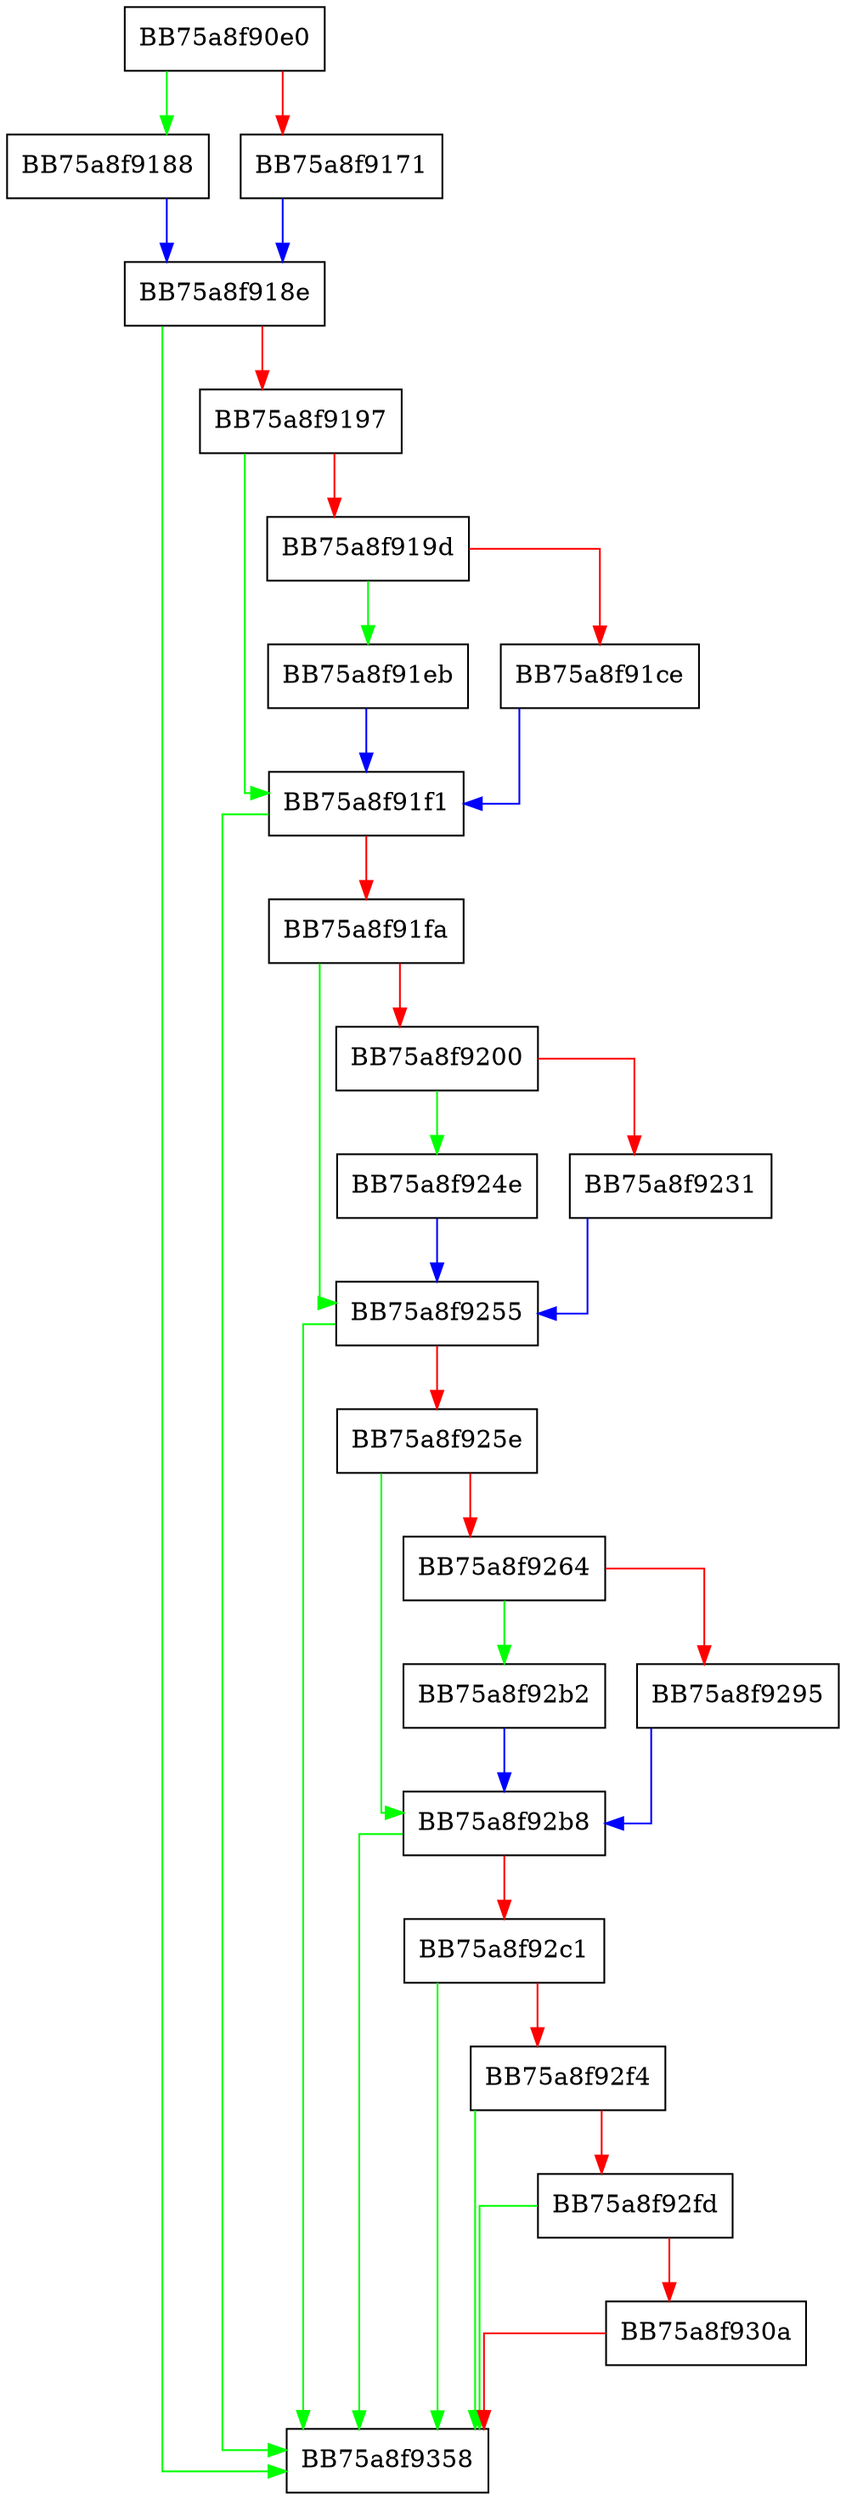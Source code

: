 digraph _update_driver_config_for_os_process_events {
  node [shape="box"];
  graph [splines=ortho];
  BB75a8f90e0 -> BB75a8f9188 [color="green"];
  BB75a8f90e0 -> BB75a8f9171 [color="red"];
  BB75a8f9171 -> BB75a8f918e [color="blue"];
  BB75a8f9188 -> BB75a8f918e [color="blue"];
  BB75a8f918e -> BB75a8f9358 [color="green"];
  BB75a8f918e -> BB75a8f9197 [color="red"];
  BB75a8f9197 -> BB75a8f91f1 [color="green"];
  BB75a8f9197 -> BB75a8f919d [color="red"];
  BB75a8f919d -> BB75a8f91eb [color="green"];
  BB75a8f919d -> BB75a8f91ce [color="red"];
  BB75a8f91ce -> BB75a8f91f1 [color="blue"];
  BB75a8f91eb -> BB75a8f91f1 [color="blue"];
  BB75a8f91f1 -> BB75a8f9358 [color="green"];
  BB75a8f91f1 -> BB75a8f91fa [color="red"];
  BB75a8f91fa -> BB75a8f9255 [color="green"];
  BB75a8f91fa -> BB75a8f9200 [color="red"];
  BB75a8f9200 -> BB75a8f924e [color="green"];
  BB75a8f9200 -> BB75a8f9231 [color="red"];
  BB75a8f9231 -> BB75a8f9255 [color="blue"];
  BB75a8f924e -> BB75a8f9255 [color="blue"];
  BB75a8f9255 -> BB75a8f9358 [color="green"];
  BB75a8f9255 -> BB75a8f925e [color="red"];
  BB75a8f925e -> BB75a8f92b8 [color="green"];
  BB75a8f925e -> BB75a8f9264 [color="red"];
  BB75a8f9264 -> BB75a8f92b2 [color="green"];
  BB75a8f9264 -> BB75a8f9295 [color="red"];
  BB75a8f9295 -> BB75a8f92b8 [color="blue"];
  BB75a8f92b2 -> BB75a8f92b8 [color="blue"];
  BB75a8f92b8 -> BB75a8f9358 [color="green"];
  BB75a8f92b8 -> BB75a8f92c1 [color="red"];
  BB75a8f92c1 -> BB75a8f9358 [color="green"];
  BB75a8f92c1 -> BB75a8f92f4 [color="red"];
  BB75a8f92f4 -> BB75a8f9358 [color="green"];
  BB75a8f92f4 -> BB75a8f92fd [color="red"];
  BB75a8f92fd -> BB75a8f9358 [color="green"];
  BB75a8f92fd -> BB75a8f930a [color="red"];
  BB75a8f930a -> BB75a8f9358 [color="red"];
}